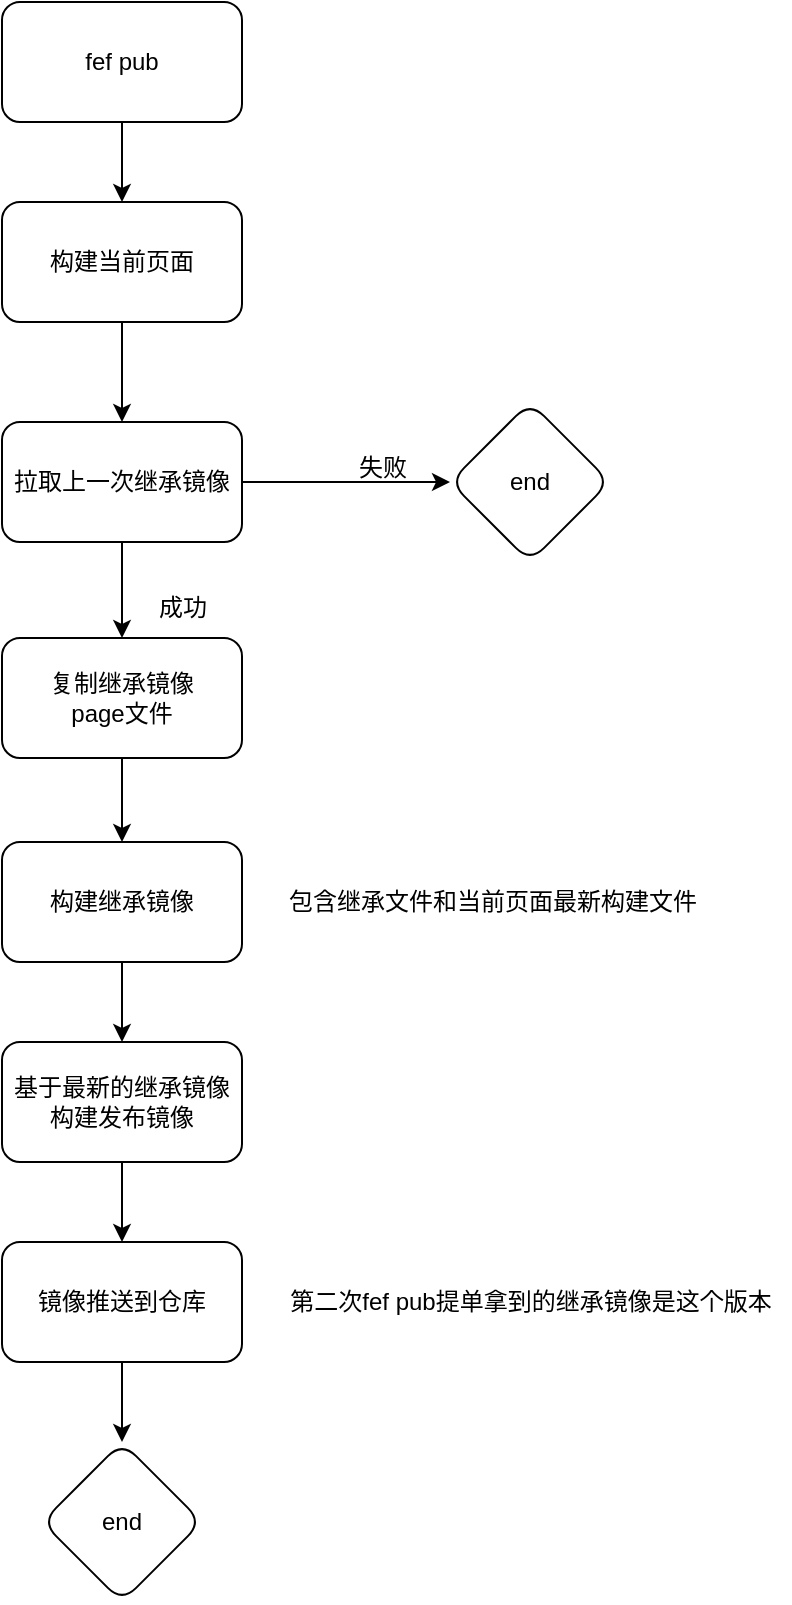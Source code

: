 <mxfile version="22.0.8" type="github">
  <diagram name="第 1 页" id="vNiX_xD5X6a4FUl1tAVo">
    <mxGraphModel dx="954" dy="1181" grid="1" gridSize="10" guides="1" tooltips="1" connect="1" arrows="1" fold="1" page="1" pageScale="1" pageWidth="827" pageHeight="1169" math="0" shadow="0">
      <root>
        <mxCell id="0" />
        <mxCell id="1" parent="0" />
        <mxCell id="6NxaNjgt_ao2GrioJeMY-20" value="" style="edgeStyle=orthogonalEdgeStyle;rounded=0;orthogonalLoop=1;jettySize=auto;html=1;" edge="1" parent="1" source="6NxaNjgt_ao2GrioJeMY-1" target="6NxaNjgt_ao2GrioJeMY-2">
          <mxGeometry relative="1" as="geometry" />
        </mxCell>
        <mxCell id="6NxaNjgt_ao2GrioJeMY-1" value="构建当前页面" style="rounded=1;whiteSpace=wrap;html=1;" vertex="1" parent="1">
          <mxGeometry x="350" y="140" width="120" height="60" as="geometry" />
        </mxCell>
        <mxCell id="6NxaNjgt_ao2GrioJeMY-4" value="" style="edgeStyle=orthogonalEdgeStyle;rounded=0;orthogonalLoop=1;jettySize=auto;html=1;" edge="1" parent="1" source="6NxaNjgt_ao2GrioJeMY-2" target="6NxaNjgt_ao2GrioJeMY-3">
          <mxGeometry relative="1" as="geometry" />
        </mxCell>
        <mxCell id="6NxaNjgt_ao2GrioJeMY-7" value="" style="edgeStyle=orthogonalEdgeStyle;rounded=0;orthogonalLoop=1;jettySize=auto;html=1;" edge="1" parent="1" source="6NxaNjgt_ao2GrioJeMY-2" target="6NxaNjgt_ao2GrioJeMY-6">
          <mxGeometry relative="1" as="geometry" />
        </mxCell>
        <mxCell id="6NxaNjgt_ao2GrioJeMY-11" value="" style="edgeStyle=orthogonalEdgeStyle;rounded=0;orthogonalLoop=1;jettySize=auto;html=1;" edge="1" parent="1" source="6NxaNjgt_ao2GrioJeMY-3" target="6NxaNjgt_ao2GrioJeMY-10">
          <mxGeometry relative="1" as="geometry" />
        </mxCell>
        <mxCell id="6NxaNjgt_ao2GrioJeMY-3" value="复制继承镜像&lt;br&gt;page文件" style="whiteSpace=wrap;html=1;rounded=1;" vertex="1" parent="1">
          <mxGeometry x="350" y="358" width="120" height="60" as="geometry" />
        </mxCell>
        <mxCell id="6NxaNjgt_ao2GrioJeMY-5" value="成功" style="text;html=1;align=center;verticalAlign=middle;resizable=0;points=[];autosize=1;strokeColor=none;fillColor=none;" vertex="1" parent="1">
          <mxGeometry x="415" y="328" width="50" height="30" as="geometry" />
        </mxCell>
        <mxCell id="6NxaNjgt_ao2GrioJeMY-6" value="end" style="rhombus;whiteSpace=wrap;html=1;rounded=1;" vertex="1" parent="1">
          <mxGeometry x="574" y="240" width="80" height="80" as="geometry" />
        </mxCell>
        <mxCell id="6NxaNjgt_ao2GrioJeMY-8" value="失败" style="text;html=1;align=center;verticalAlign=middle;resizable=0;points=[];autosize=1;strokeColor=none;fillColor=none;" vertex="1" parent="1">
          <mxGeometry x="515" y="258" width="50" height="30" as="geometry" />
        </mxCell>
        <mxCell id="6NxaNjgt_ao2GrioJeMY-13" value="" style="edgeStyle=orthogonalEdgeStyle;rounded=0;orthogonalLoop=1;jettySize=auto;html=1;" edge="1" parent="1" source="6NxaNjgt_ao2GrioJeMY-10" target="6NxaNjgt_ao2GrioJeMY-12">
          <mxGeometry relative="1" as="geometry" />
        </mxCell>
        <mxCell id="6NxaNjgt_ao2GrioJeMY-10" value="构建继承镜像&lt;br&gt;" style="whiteSpace=wrap;html=1;rounded=1;" vertex="1" parent="1">
          <mxGeometry x="350" y="460" width="120" height="60" as="geometry" />
        </mxCell>
        <mxCell id="6NxaNjgt_ao2GrioJeMY-15" value="" style="edgeStyle=orthogonalEdgeStyle;rounded=0;orthogonalLoop=1;jettySize=auto;html=1;" edge="1" parent="1" source="6NxaNjgt_ao2GrioJeMY-12" target="6NxaNjgt_ao2GrioJeMY-14">
          <mxGeometry relative="1" as="geometry" />
        </mxCell>
        <mxCell id="6NxaNjgt_ao2GrioJeMY-12" value="基于最新的继承镜像&lt;br&gt;构建发布镜像" style="whiteSpace=wrap;html=1;rounded=1;" vertex="1" parent="1">
          <mxGeometry x="350" y="560" width="120" height="60" as="geometry" />
        </mxCell>
        <mxCell id="6NxaNjgt_ao2GrioJeMY-17" value="" style="edgeStyle=orthogonalEdgeStyle;rounded=0;orthogonalLoop=1;jettySize=auto;html=1;" edge="1" parent="1" source="6NxaNjgt_ao2GrioJeMY-14" target="6NxaNjgt_ao2GrioJeMY-16">
          <mxGeometry relative="1" as="geometry" />
        </mxCell>
        <mxCell id="6NxaNjgt_ao2GrioJeMY-14" value="镜像推送到仓库" style="whiteSpace=wrap;html=1;rounded=1;" vertex="1" parent="1">
          <mxGeometry x="350" y="660" width="120" height="60" as="geometry" />
        </mxCell>
        <mxCell id="6NxaNjgt_ao2GrioJeMY-16" value="end" style="rhombus;whiteSpace=wrap;html=1;rounded=1;" vertex="1" parent="1">
          <mxGeometry x="370" y="760" width="80" height="80" as="geometry" />
        </mxCell>
        <mxCell id="6NxaNjgt_ao2GrioJeMY-2" value="拉取上一次继承镜像" style="rounded=1;whiteSpace=wrap;html=1;" vertex="1" parent="1">
          <mxGeometry x="350" y="250" width="120" height="60" as="geometry" />
        </mxCell>
        <mxCell id="6NxaNjgt_ao2GrioJeMY-22" value="" style="edgeStyle=orthogonalEdgeStyle;rounded=0;orthogonalLoop=1;jettySize=auto;html=1;" edge="1" parent="1" source="6NxaNjgt_ao2GrioJeMY-21" target="6NxaNjgt_ao2GrioJeMY-1">
          <mxGeometry relative="1" as="geometry" />
        </mxCell>
        <mxCell id="6NxaNjgt_ao2GrioJeMY-21" value="fef pub" style="rounded=1;whiteSpace=wrap;html=1;" vertex="1" parent="1">
          <mxGeometry x="350" y="40" width="120" height="60" as="geometry" />
        </mxCell>
        <mxCell id="6NxaNjgt_ao2GrioJeMY-23" value="包含继承文件和当前页面最新构建文件" style="text;html=1;align=center;verticalAlign=middle;resizable=0;points=[];autosize=1;strokeColor=none;fillColor=none;" vertex="1" parent="1">
          <mxGeometry x="480" y="475" width="230" height="30" as="geometry" />
        </mxCell>
        <mxCell id="6NxaNjgt_ao2GrioJeMY-24" value="第二次fef pub提单拿到的继承镜像是这个版本" style="text;html=1;align=center;verticalAlign=middle;resizable=0;points=[];autosize=1;strokeColor=none;fillColor=none;" vertex="1" parent="1">
          <mxGeometry x="484" y="675" width="260" height="30" as="geometry" />
        </mxCell>
      </root>
    </mxGraphModel>
  </diagram>
</mxfile>
